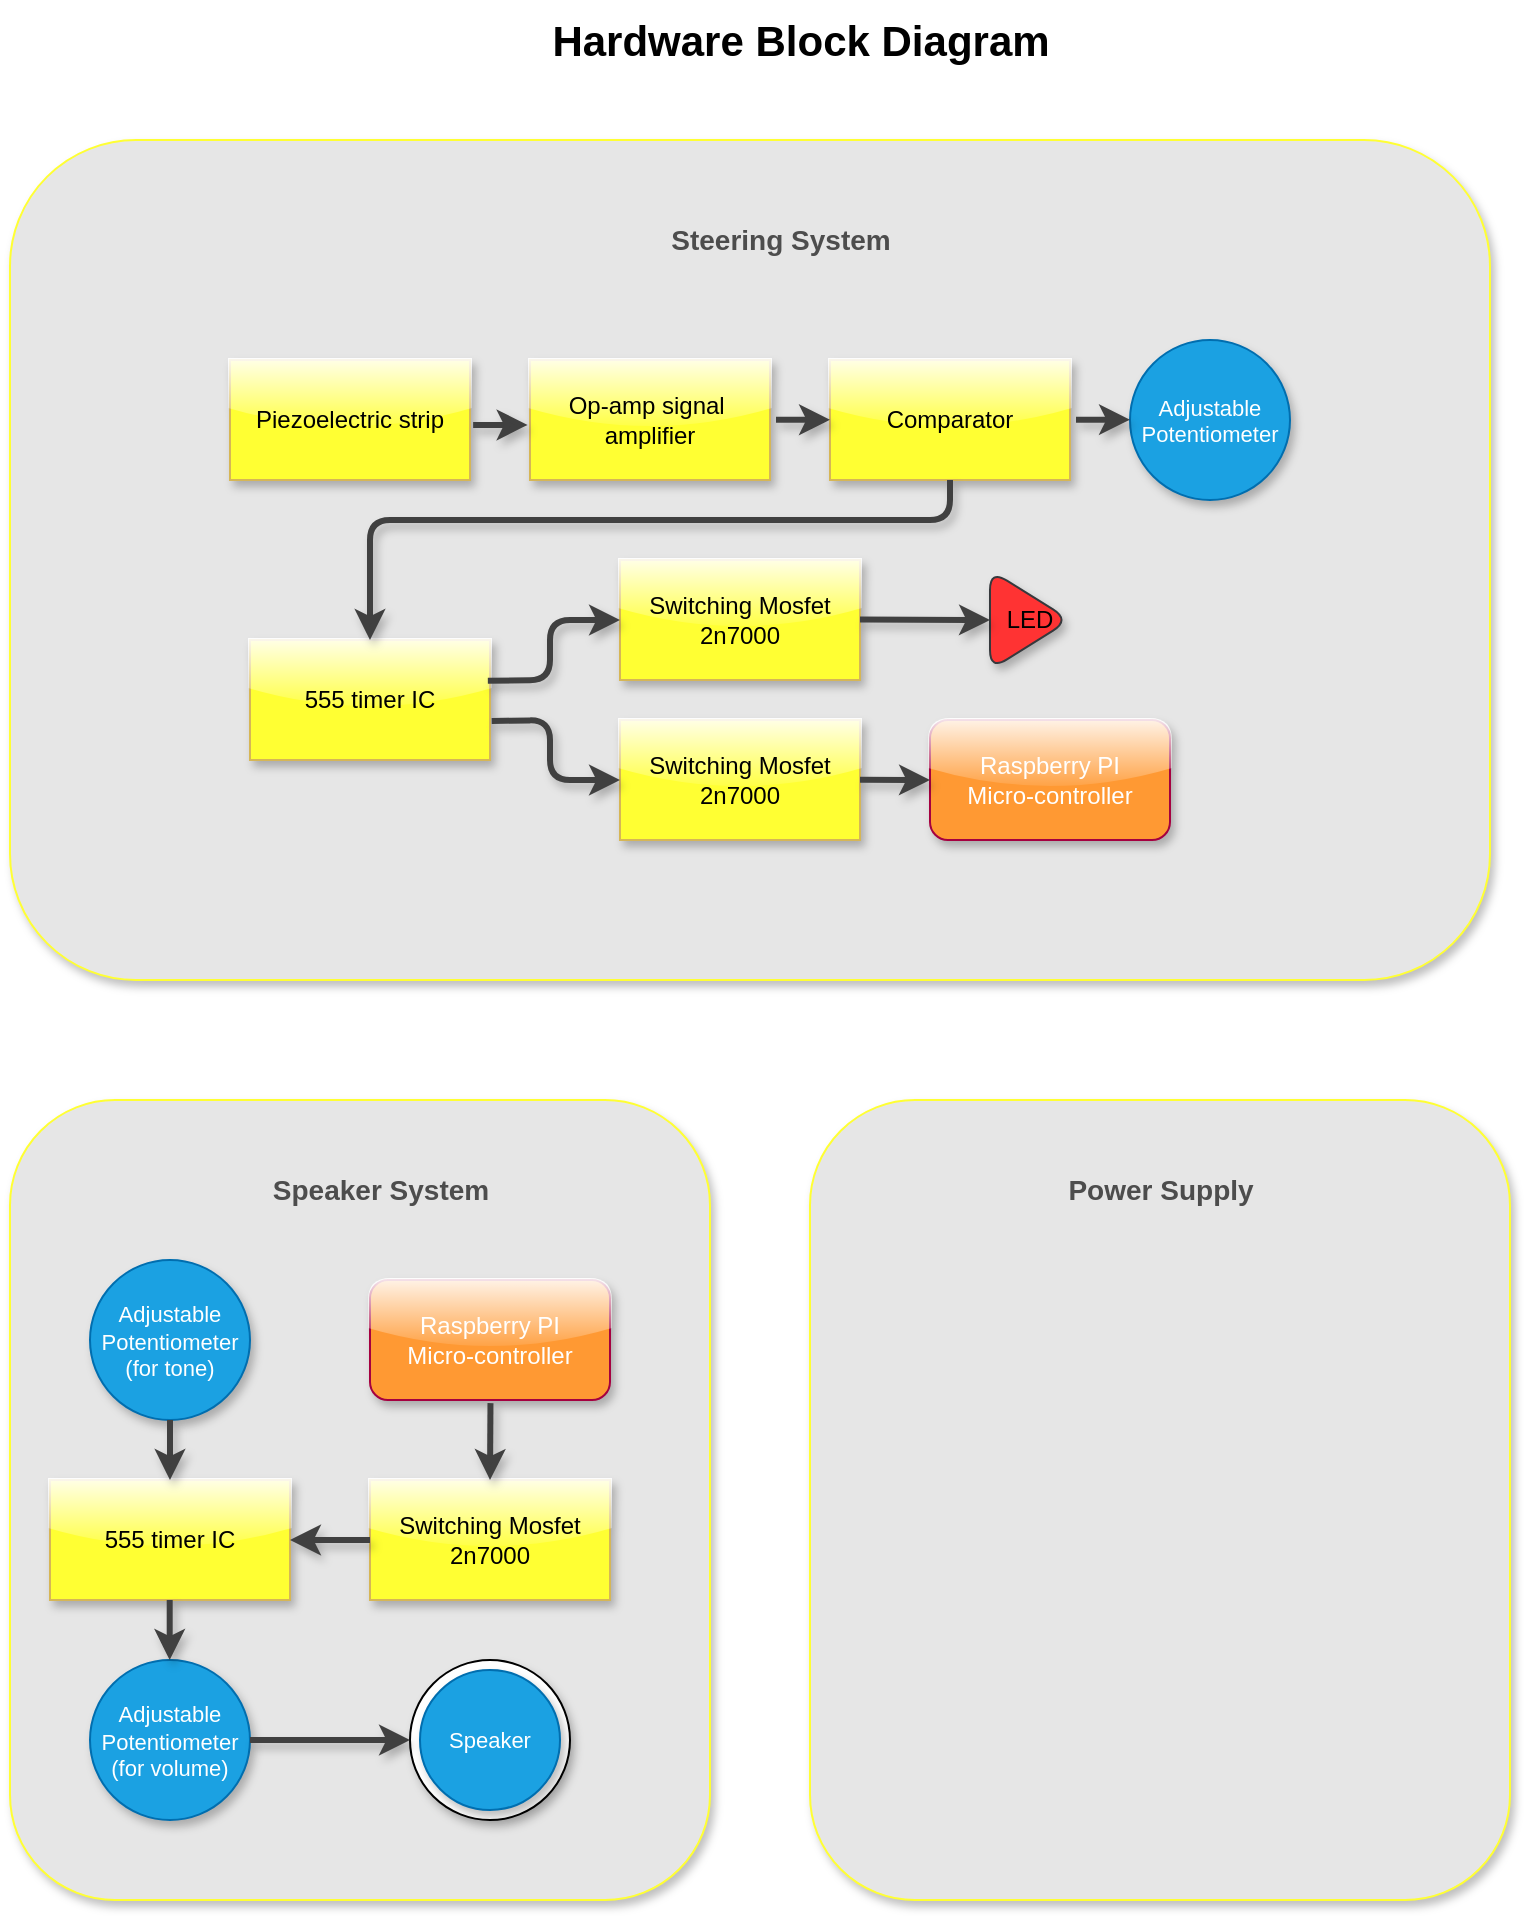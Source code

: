 <mxfile version="21.0.10" type="github"><diagram name="Page-1" id="XOcD_i_HRdQijwyulvwa"><mxGraphModel dx="1784" dy="1113" grid="1" gridSize="10" guides="1" tooltips="1" connect="1" arrows="1" fold="1" page="1" pageScale="1" pageWidth="850" pageHeight="1100" math="0" shadow="0"><root><mxCell id="0"/><mxCell id="1" parent="0"/><mxCell id="qPBq6bijW4uQ8ItST2WP-15" value="" style="rounded=1;whiteSpace=wrap;html=1;shadow=1;glass=0;fillColor=#E6E6E6;fontColor=#ffffff;strokeColor=#FFFF33;" vertex="1" parent="1"><mxGeometry x="30" y="150" width="740" height="420" as="geometry"/></mxCell><mxCell id="qPBq6bijW4uQ8ItST2WP-7" value="Piezoelectric strip" style="rounded=0;whiteSpace=wrap;html=1;fillColor=#FFFF33;strokeColor=#d6b656;shadow=1;glass=1;" vertex="1" parent="1"><mxGeometry x="140" y="260" width="120" height="60" as="geometry"/></mxCell><mxCell id="qPBq6bijW4uQ8ItST2WP-8" value="Op-amp signal&amp;nbsp;&lt;br&gt;amplifier" style="rounded=0;whiteSpace=wrap;html=1;fillColor=#FFFF33;strokeColor=#d6b656;shadow=1;glass=1;" vertex="1" parent="1"><mxGeometry x="290" y="260" width="120" height="60" as="geometry"/></mxCell><mxCell id="qPBq6bijW4uQ8ItST2WP-9" value="&lt;b&gt;&lt;font style=&quot;font-size: 21px;&quot;&gt;Hardware Block Diagram&lt;/font&gt;&lt;/b&gt;" style="text;html=1;align=center;verticalAlign=middle;resizable=0;points=[];autosize=1;strokeColor=none;fillColor=none;" vertex="1" parent="1"><mxGeometry x="290" y="80" width="270" height="40" as="geometry"/></mxCell><mxCell id="qPBq6bijW4uQ8ItST2WP-11" value="Comparator" style="rounded=0;whiteSpace=wrap;html=1;fillColor=#FFFF33;strokeColor=#d6b656;shadow=1;glass=1;" vertex="1" parent="1"><mxGeometry x="440" y="260" width="120" height="60" as="geometry"/></mxCell><mxCell id="qPBq6bijW4uQ8ItST2WP-12" value="555 timer IC" style="rounded=0;whiteSpace=wrap;html=1;fillColor=#FFFF33;strokeColor=#d6b656;shadow=1;glass=1;" vertex="1" parent="1"><mxGeometry x="150" y="400" width="120" height="60" as="geometry"/></mxCell><mxCell id="qPBq6bijW4uQ8ItST2WP-16" value="Switching Mosfet&lt;br&gt;2n7000" style="rounded=0;whiteSpace=wrap;html=1;fillColor=#FFFF33;strokeColor=#d6b656;shadow=1;glass=1;" vertex="1" parent="1"><mxGeometry x="335" y="440" width="120" height="60" as="geometry"/></mxCell><mxCell id="qPBq6bijW4uQ8ItST2WP-17" value="Switching Mosfet&lt;br&gt;2n7000" style="rounded=0;whiteSpace=wrap;html=1;fillColor=#FFFF33;strokeColor=#d6b656;shadow=1;glass=1;" vertex="1" parent="1"><mxGeometry x="335" y="360" width="120" height="60" as="geometry"/></mxCell><mxCell id="qPBq6bijW4uQ8ItST2WP-19" value="&lt;div style=&quot;&quot;&gt;&lt;span style=&quot;font-size: 11px; color: rgb(255, 255, 255); background-color: initial;&quot;&gt;Adjustable&lt;/span&gt;&lt;br&gt;&lt;/div&gt;&lt;font color=&quot;#ffffff&quot; style=&quot;font-size: 11px;&quot;&gt;&lt;span style=&quot;font-family: Helvetica; font-style: normal; font-variant-ligatures: normal; font-variant-caps: normal; font-weight: 400; letter-spacing: normal; orphans: 2; text-indent: 0px; text-transform: none; widows: 2; word-spacing: 0px; -webkit-text-stroke-width: 0px; background-color: rgb(251, 251, 251); text-decoration-thickness: initial; text-decoration-style: initial; text-decoration-color: initial; float: none; display: inline !important;&quot;&gt;&lt;div style=&quot;&quot;&gt;Potentiometer&lt;/div&gt;&lt;/span&gt;&lt;/font&gt;" style="ellipse;whiteSpace=wrap;html=1;aspect=fixed;fillColor=#1ba1e2;strokeColor=#006EAF;shadow=1;align=center;fontColor=#ffffff;" vertex="1" parent="1"><mxGeometry x="590" y="250" width="80" height="80" as="geometry"/></mxCell><mxCell id="qPBq6bijW4uQ8ItST2WP-22" value="LED" style="triangle;whiteSpace=wrap;html=1;fillColor=#FF3333;strokeColor=#36393d;shadow=1;rounded=1;" vertex="1" parent="1"><mxGeometry x="520" y="365" width="40" height="50" as="geometry"/></mxCell><mxCell id="qPBq6bijW4uQ8ItST2WP-25" value="Raspberry PI&lt;br&gt;Micro-controller" style="rounded=1;whiteSpace=wrap;html=1;shadow=1;glass=1;fillColor=#FF9933;fontColor=#ffffff;strokeColor=#A50040;" vertex="1" parent="1"><mxGeometry x="490" y="440" width="120" height="60" as="geometry"/></mxCell><mxCell id="qPBq6bijW4uQ8ItST2WP-27" value="" style="endArrow=classic;html=1;rounded=1;strokeWidth=3;shadow=1;strokeColor=#404040;exitX=1.013;exitY=0.541;exitDx=0;exitDy=0;exitPerimeter=0;entryX=-0.01;entryY=0.541;entryDx=0;entryDy=0;entryPerimeter=0;" edge="1" parent="1" source="qPBq6bijW4uQ8ItST2WP-7" target="qPBq6bijW4uQ8ItST2WP-8"><mxGeometry width="50" height="50" relative="1" as="geometry"><mxPoint x="240" y="320" as="sourcePoint"/><mxPoint x="290" y="270" as="targetPoint"/></mxGeometry></mxCell><mxCell id="qPBq6bijW4uQ8ItST2WP-28" value="" style="endArrow=classic;html=1;rounded=1;strokeWidth=3;shadow=1;strokeColor=#404040;exitX=1.013;exitY=0.541;exitDx=0;exitDy=0;exitPerimeter=0;entryX=-0.01;entryY=0.541;entryDx=0;entryDy=0;entryPerimeter=0;" edge="1" parent="1"><mxGeometry width="50" height="50" relative="1" as="geometry"><mxPoint x="413" y="289.85" as="sourcePoint"/><mxPoint x="440" y="289.85" as="targetPoint"/></mxGeometry></mxCell><mxCell id="qPBq6bijW4uQ8ItST2WP-29" value="" style="endArrow=classic;html=1;rounded=1;strokeWidth=3;shadow=1;strokeColor=#404040;exitX=1.013;exitY=0.541;exitDx=0;exitDy=0;exitPerimeter=0;entryX=-0.01;entryY=0.541;entryDx=0;entryDy=0;entryPerimeter=0;" edge="1" parent="1"><mxGeometry width="50" height="50" relative="1" as="geometry"><mxPoint x="563" y="289.82" as="sourcePoint"/><mxPoint x="590" y="289.82" as="targetPoint"/></mxGeometry></mxCell><mxCell id="qPBq6bijW4uQ8ItST2WP-31" value="" style="endArrow=classic;html=1;rounded=1;strokeWidth=3;shadow=1;strokeColor=#404040;exitX=0.5;exitY=1;exitDx=0;exitDy=0;entryX=0.5;entryY=0;entryDx=0;entryDy=0;" edge="1" parent="1" source="qPBq6bijW4uQ8ItST2WP-11" target="qPBq6bijW4uQ8ItST2WP-12"><mxGeometry width="50" height="50" relative="1" as="geometry"><mxPoint x="302" y="332" as="sourcePoint"/><mxPoint x="329" y="332" as="targetPoint"/><Array as="points"><mxPoint x="500" y="340"/><mxPoint x="210" y="340"/></Array></mxGeometry></mxCell><mxCell id="qPBq6bijW4uQ8ItST2WP-32" value="" style="endArrow=classic;html=1;rounded=1;strokeWidth=3;shadow=1;strokeColor=#404040;exitX=0.991;exitY=0.34;exitDx=0;exitDy=0;exitPerimeter=0;entryX=0;entryY=0.5;entryDx=0;entryDy=0;" edge="1" parent="1" source="qPBq6bijW4uQ8ItST2WP-12" target="qPBq6bijW4uQ8ItST2WP-17"><mxGeometry width="50" height="50" relative="1" as="geometry"><mxPoint x="270" y="410" as="sourcePoint"/><mxPoint x="297" y="410" as="targetPoint"/><Array as="points"><mxPoint x="300" y="420"/><mxPoint x="300" y="390"/></Array></mxGeometry></mxCell><mxCell id="qPBq6bijW4uQ8ItST2WP-33" value="" style="endArrow=classic;html=1;rounded=1;strokeWidth=3;shadow=1;strokeColor=#404040;exitX=1.007;exitY=0.676;exitDx=0;exitDy=0;exitPerimeter=0;entryX=0;entryY=0.5;entryDx=0;entryDy=0;" edge="1" parent="1" source="qPBq6bijW4uQ8ItST2WP-12" target="qPBq6bijW4uQ8ItST2WP-16"><mxGeometry width="50" height="50" relative="1" as="geometry"><mxPoint x="270" y="430" as="sourcePoint"/><mxPoint x="297" y="430" as="targetPoint"/><Array as="points"><mxPoint x="300" y="440"/><mxPoint x="300" y="470"/></Array></mxGeometry></mxCell><mxCell id="qPBq6bijW4uQ8ItST2WP-35" value="" style="endArrow=classic;html=1;rounded=1;strokeWidth=3;shadow=1;strokeColor=#404040;exitX=1.013;exitY=0.541;exitDx=0;exitDy=0;exitPerimeter=0;entryX=0;entryY=0.5;entryDx=0;entryDy=0;" edge="1" parent="1" target="qPBq6bijW4uQ8ItST2WP-22"><mxGeometry width="50" height="50" relative="1" as="geometry"><mxPoint x="455" y="389.71" as="sourcePoint"/><mxPoint x="482" y="389.71" as="targetPoint"/></mxGeometry></mxCell><mxCell id="qPBq6bijW4uQ8ItST2WP-36" value="" style="endArrow=classic;html=1;rounded=1;strokeWidth=3;shadow=1;strokeColor=#404040;exitX=1.013;exitY=0.541;exitDx=0;exitDy=0;exitPerimeter=0;entryX=0;entryY=0.5;entryDx=0;entryDy=0;" edge="1" parent="1" target="qPBq6bijW4uQ8ItST2WP-25"><mxGeometry width="50" height="50" relative="1" as="geometry"><mxPoint x="455" y="469.85" as="sourcePoint"/><mxPoint x="520" y="470.14" as="targetPoint"/></mxGeometry></mxCell><mxCell id="qPBq6bijW4uQ8ItST2WP-37" value="&lt;b style=&quot;border-color: var(--border-color);&quot;&gt;&lt;font style=&quot;border-color: var(--border-color); font-size: 14px;&quot; color=&quot;#4d4d4d&quot;&gt;Steering System&lt;/font&gt;&lt;/b&gt;" style="text;html=1;align=center;verticalAlign=middle;resizable=0;points=[];autosize=1;strokeColor=none;fillColor=none;" vertex="1" parent="1"><mxGeometry x="350" y="185" width="130" height="30" as="geometry"/></mxCell><mxCell id="qPBq6bijW4uQ8ItST2WP-38" value="" style="rounded=1;whiteSpace=wrap;html=1;shadow=1;glass=0;fillColor=#E6E6E6;fontColor=#ffffff;strokeColor=#FFFF33;" vertex="1" parent="1"><mxGeometry x="30" y="630" width="350" height="400" as="geometry"/></mxCell><mxCell id="qPBq6bijW4uQ8ItST2WP-39" value="&lt;b style=&quot;border-color: var(--border-color);&quot;&gt;&lt;font style=&quot;border-color: var(--border-color); font-size: 14px;&quot; color=&quot;#4d4d4d&quot;&gt;Speaker System&lt;/font&gt;&lt;/b&gt;" style="text;html=1;align=center;verticalAlign=middle;resizable=0;points=[];autosize=1;strokeColor=none;fillColor=none;" vertex="1" parent="1"><mxGeometry x="150" y="660" width="130" height="30" as="geometry"/></mxCell><mxCell id="qPBq6bijW4uQ8ItST2WP-40" value="Raspberry PI&lt;br&gt;Micro-controller" style="rounded=1;whiteSpace=wrap;html=1;shadow=1;glass=1;fillColor=#FF9933;fontColor=#ffffff;strokeColor=#A50040;" vertex="1" parent="1"><mxGeometry x="210" y="720" width="120" height="60" as="geometry"/></mxCell><mxCell id="qPBq6bijW4uQ8ItST2WP-41" value="Switching Mosfet&lt;br&gt;2n7000" style="rounded=0;whiteSpace=wrap;html=1;fillColor=#FFFF33;strokeColor=#d6b656;shadow=1;glass=1;" vertex="1" parent="1"><mxGeometry x="210" y="820" width="120" height="60" as="geometry"/></mxCell><mxCell id="qPBq6bijW4uQ8ItST2WP-42" value="&lt;div style=&quot;&quot;&gt;&lt;span style=&quot;font-size: 11px; color: rgb(255, 255, 255); background-color: initial;&quot;&gt;Adjustable&lt;/span&gt;&lt;br&gt;&lt;/div&gt;&lt;font color=&quot;#ffffff&quot; style=&quot;font-size: 11px;&quot;&gt;&lt;span style=&quot;font-family: Helvetica; font-style: normal; font-variant-ligatures: normal; font-variant-caps: normal; font-weight: 400; letter-spacing: normal; orphans: 2; text-indent: 0px; text-transform: none; widows: 2; word-spacing: 0px; -webkit-text-stroke-width: 0px; background-color: rgb(251, 251, 251); text-decoration-thickness: initial; text-decoration-style: initial; text-decoration-color: initial; float: none; display: inline !important;&quot;&gt;&lt;div style=&quot;&quot;&gt;Potentiometer&lt;/div&gt;&lt;div style=&quot;&quot;&gt;(for tone)&lt;/div&gt;&lt;/span&gt;&lt;/font&gt;" style="ellipse;whiteSpace=wrap;html=1;aspect=fixed;fillColor=#1ba1e2;strokeColor=#006EAF;shadow=1;align=center;fontColor=#ffffff;" vertex="1" parent="1"><mxGeometry x="70" y="710" width="80" height="80" as="geometry"/></mxCell><mxCell id="qPBq6bijW4uQ8ItST2WP-43" value="555 timer IC" style="rounded=0;whiteSpace=wrap;html=1;fillColor=#FFFF33;strokeColor=#d6b656;shadow=1;glass=1;" vertex="1" parent="1"><mxGeometry x="50" y="820" width="120" height="60" as="geometry"/></mxCell><mxCell id="qPBq6bijW4uQ8ItST2WP-45" value="&lt;div style=&quot;&quot;&gt;&lt;span style=&quot;font-size: 11px; color: rgb(255, 255, 255); background-color: initial;&quot;&gt;Adjustable&lt;/span&gt;&lt;br&gt;&lt;/div&gt;&lt;font color=&quot;#ffffff&quot; style=&quot;font-size: 11px;&quot;&gt;&lt;span style=&quot;font-family: Helvetica; font-style: normal; font-variant-ligatures: normal; font-variant-caps: normal; font-weight: 400; letter-spacing: normal; orphans: 2; text-indent: 0px; text-transform: none; widows: 2; word-spacing: 0px; -webkit-text-stroke-width: 0px; background-color: rgb(251, 251, 251); text-decoration-thickness: initial; text-decoration-style: initial; text-decoration-color: initial; float: none; display: inline !important;&quot;&gt;&lt;div style=&quot;&quot;&gt;Potentiometer&lt;/div&gt;&lt;div style=&quot;&quot;&gt;(for volume)&lt;/div&gt;&lt;/span&gt;&lt;/font&gt;" style="ellipse;whiteSpace=wrap;html=1;aspect=fixed;fillColor=#1ba1e2;strokeColor=#006EAF;shadow=1;align=center;fontColor=#ffffff;" vertex="1" parent="1"><mxGeometry x="70" y="910" width="80" height="80" as="geometry"/></mxCell><mxCell id="qPBq6bijW4uQ8ItST2WP-47" value="&lt;div style=&quot;&quot;&gt;&lt;br&gt;&lt;/div&gt;" style="ellipse;whiteSpace=wrap;html=1;aspect=fixed;shadow=1;align=center;" vertex="1" parent="1"><mxGeometry x="230" y="910" width="80" height="80" as="geometry"/></mxCell><mxCell id="qPBq6bijW4uQ8ItST2WP-46" value="&lt;div style=&quot;&quot;&gt;&lt;span style=&quot;font-size: 11px;&quot;&gt;Speaker&lt;/span&gt;&lt;/div&gt;" style="ellipse;whiteSpace=wrap;html=1;aspect=fixed;fillColor=#1ba1e2;strokeColor=#006EAF;shadow=1;align=center;fontColor=#ffffff;" vertex="1" parent="1"><mxGeometry x="235" y="915" width="70" height="70" as="geometry"/></mxCell><mxCell id="qPBq6bijW4uQ8ItST2WP-48" value="" style="endArrow=classic;html=1;rounded=1;strokeWidth=3;shadow=1;strokeColor=#404040;exitX=0.5;exitY=1;exitDx=0;exitDy=0;entryX=0.5;entryY=0;entryDx=0;entryDy=0;" edge="1" parent="1" source="qPBq6bijW4uQ8ItST2WP-42" target="qPBq6bijW4uQ8ItST2WP-43"><mxGeometry width="50" height="50" relative="1" as="geometry"><mxPoint x="123" y="800" as="sourcePoint"/><mxPoint x="150" y="800" as="targetPoint"/></mxGeometry></mxCell><mxCell id="qPBq6bijW4uQ8ItST2WP-49" value="" style="endArrow=classic;html=1;rounded=1;strokeWidth=3;shadow=1;strokeColor=#404040;exitX=0.502;exitY=1.026;exitDx=0;exitDy=0;entryX=0.5;entryY=0;entryDx=0;entryDy=0;exitPerimeter=0;" edge="1" parent="1" source="qPBq6bijW4uQ8ItST2WP-40" target="qPBq6bijW4uQ8ItST2WP-41"><mxGeometry width="50" height="50" relative="1" as="geometry"><mxPoint x="280" y="780" as="sourcePoint"/><mxPoint x="280" y="810" as="targetPoint"/></mxGeometry></mxCell><mxCell id="qPBq6bijW4uQ8ItST2WP-50" value="" style="endArrow=classic;html=1;rounded=1;strokeWidth=3;shadow=1;strokeColor=#404040;exitX=0.5;exitY=1;exitDx=0;exitDy=0;entryX=0.5;entryY=0;entryDx=0;entryDy=0;" edge="1" parent="1"><mxGeometry width="50" height="50" relative="1" as="geometry"><mxPoint x="109.85" y="880" as="sourcePoint"/><mxPoint x="109.85" y="910" as="targetPoint"/></mxGeometry></mxCell><mxCell id="qPBq6bijW4uQ8ItST2WP-51" value="" style="endArrow=classic;html=1;rounded=1;strokeWidth=3;shadow=1;strokeColor=#404040;exitX=0;exitY=0.5;exitDx=0;exitDy=0;entryX=1;entryY=0.5;entryDx=0;entryDy=0;" edge="1" parent="1" source="qPBq6bijW4uQ8ItST2WP-41" target="qPBq6bijW4uQ8ItST2WP-43"><mxGeometry width="50" height="50" relative="1" as="geometry"><mxPoint x="190" y="840" as="sourcePoint"/><mxPoint x="191" y="881" as="targetPoint"/></mxGeometry></mxCell><mxCell id="qPBq6bijW4uQ8ItST2WP-52" value="" style="endArrow=classic;html=1;rounded=1;strokeWidth=3;shadow=1;strokeColor=#404040;exitX=1;exitY=0.5;exitDx=0;exitDy=0;entryX=0;entryY=0.5;entryDx=0;entryDy=0;" edge="1" parent="1" source="qPBq6bijW4uQ8ItST2WP-45" target="qPBq6bijW4uQ8ItST2WP-47"><mxGeometry width="50" height="50" relative="1" as="geometry"><mxPoint x="220" y="920" as="sourcePoint"/><mxPoint x="180" y="920" as="targetPoint"/></mxGeometry></mxCell><mxCell id="qPBq6bijW4uQ8ItST2WP-53" value="" style="rounded=1;whiteSpace=wrap;html=1;shadow=1;glass=0;fillColor=#E6E6E6;fontColor=#ffffff;strokeColor=#FFFF33;" vertex="1" parent="1"><mxGeometry x="430" y="630" width="350" height="400" as="geometry"/></mxCell><mxCell id="qPBq6bijW4uQ8ItST2WP-54" value="&lt;b style=&quot;border-color: var(--border-color);&quot;&gt;&lt;font style=&quot;border-color: var(--border-color); font-size: 14px;&quot; color=&quot;#4d4d4d&quot;&gt;Power Supply&lt;/font&gt;&lt;/b&gt;" style="text;html=1;align=center;verticalAlign=middle;resizable=0;points=[];autosize=1;strokeColor=none;fillColor=none;" vertex="1" parent="1"><mxGeometry x="545" y="660" width="120" height="30" as="geometry"/></mxCell></root></mxGraphModel></diagram></mxfile>
